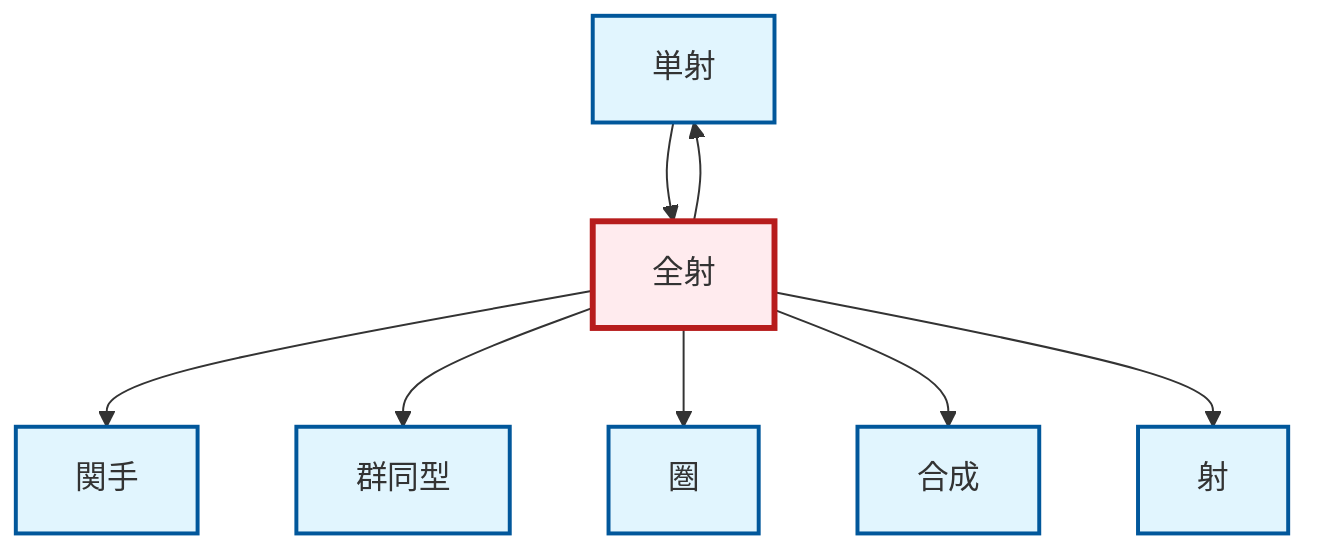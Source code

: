 graph TD
    classDef definition fill:#e1f5fe,stroke:#01579b,stroke-width:2px
    classDef theorem fill:#f3e5f5,stroke:#4a148c,stroke-width:2px
    classDef axiom fill:#fff3e0,stroke:#e65100,stroke-width:2px
    classDef example fill:#e8f5e9,stroke:#1b5e20,stroke-width:2px
    classDef current fill:#ffebee,stroke:#b71c1c,stroke-width:3px
    def-monomorphism["単射"]:::definition
    def-composition["合成"]:::definition
    def-morphism["射"]:::definition
    def-category["圏"]:::definition
    def-epimorphism["全射"]:::definition
    def-isomorphism["群同型"]:::definition
    def-functor["関手"]:::definition
    def-epimorphism --> def-functor
    def-epimorphism --> def-isomorphism
    def-monomorphism --> def-epimorphism
    def-epimorphism --> def-category
    def-epimorphism --> def-monomorphism
    def-epimorphism --> def-composition
    def-epimorphism --> def-morphism
    class def-epimorphism current